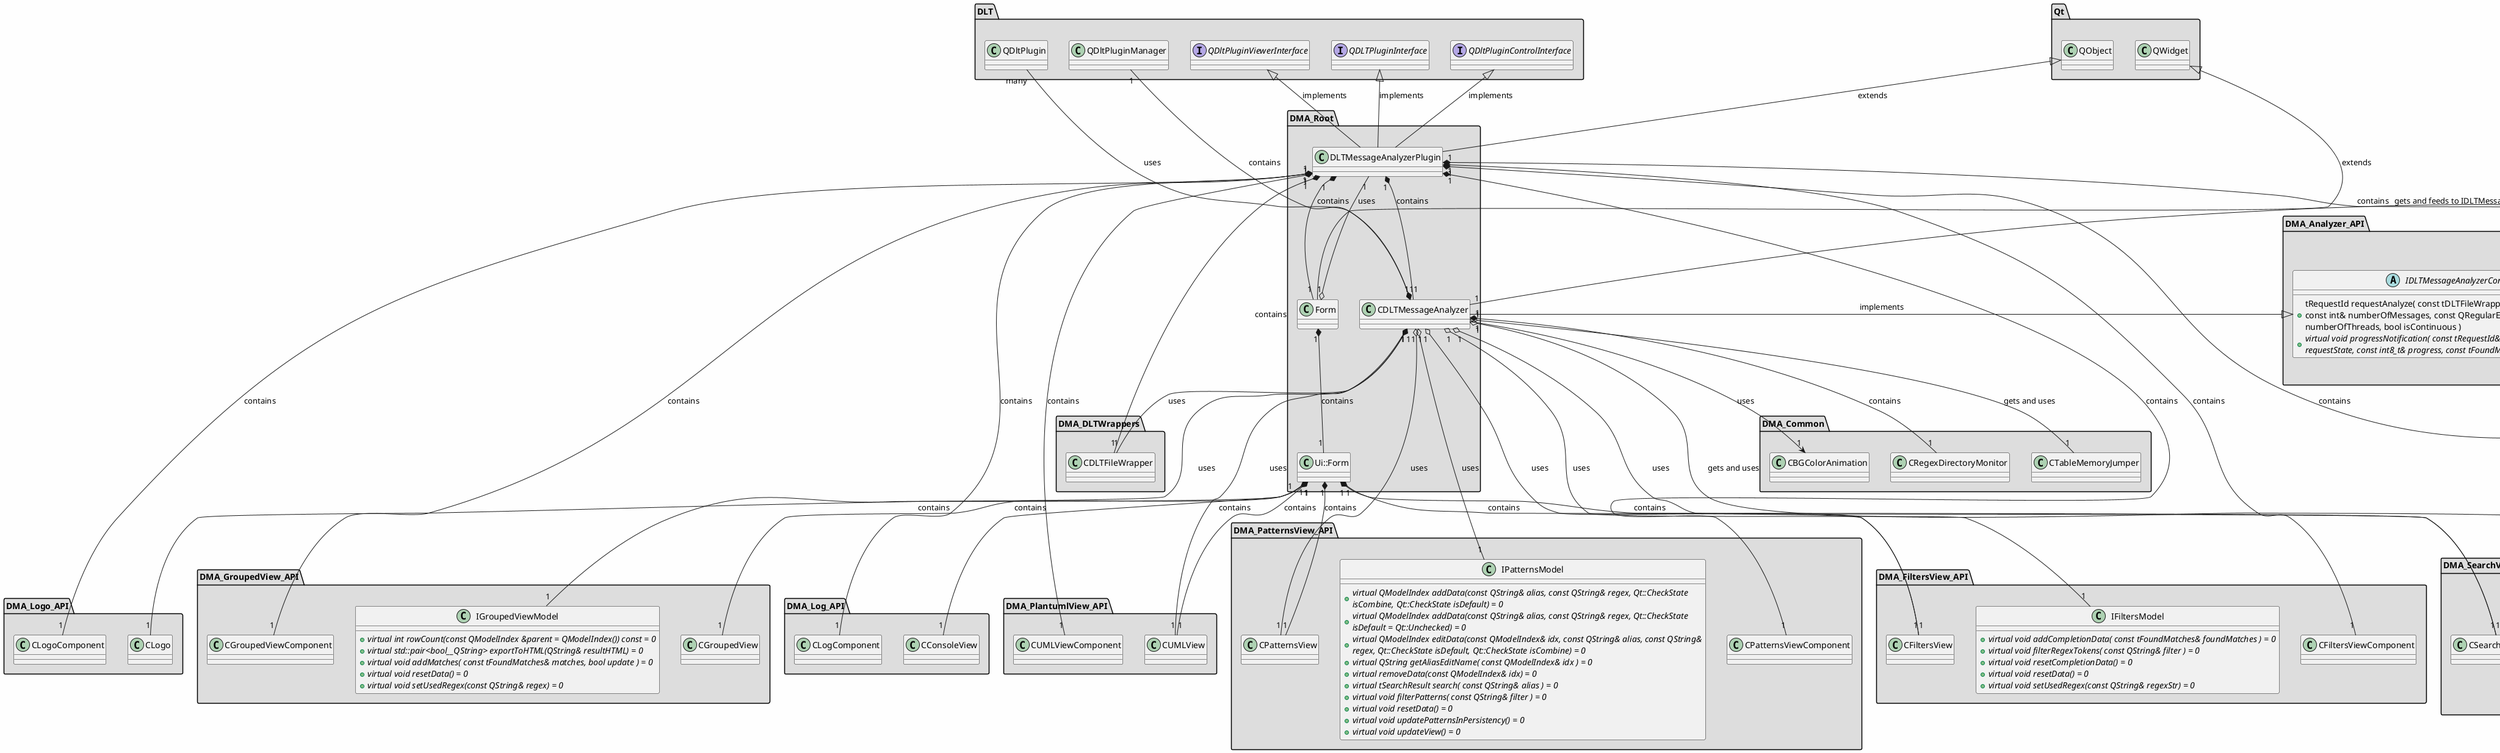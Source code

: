 
@startuml

skinparam backgroundColor #FEFEFE
skinparam wrapWidth 600
package "DLT" #DDDDDD
{

interface "QDLTPluginInterface"
{
}

class "QDltPlugin"
{
}

interface "QDltPluginControlInterface"
{
}

class "QDltPluginManager"
{
}

interface "QDltPluginViewerInterface"
{
}

}

package "DMA_Analyzer_API" #DDDDDD
{

class "CAnalyzerComponent"
{
}

abstract class "IDLTMessageAnalyzerController"
{
    + {abstract} virtual int getMaximumNumberOfThreads() const = 0
    + {abstract} virtual tRequestId requestAnalyze( const std::weak_ptr<IDLTMessageAnalyzerControllerConsumer>& pClient, const tDLTFileWrapperPtr& pFile, const int& fromMessage, const int& numberOfMessages, const QRegularExpression& regex, const int& numberOfThreads, const tRegexScriptingMetadata& regexScriptingMetadata, bool isContinuous) = 0
    + {abstract} virtual void cancelRequest( const std::weak_ptr<IDLTMessageAnalyzerControllerConsumer>& pClient, const tRequestId& requestId ) = 0
}

abstract class "IDLTMessageAnalyzerControllerConsumer"
{
    + tRequestId requestAnalyze( const tDLTFileWrapperPtr& pFile, const int& fromMessage, const int& numberOfMessages, const QRegularExpression& regex, const int& numberOfThreads, bool isContinuous )
    + {abstract} virtual void progressNotification( const tRequestId& requestId, const eRequestState& requestState, const int8_t& progress, const tFoundMatchesPack& processedMatches) = 0
}

}

package "DMA_Common" #DDDDDD
{

class "CBGColorAnimation"
{
}

class "CRegexDirectoryMonitor"
{
}

class "CTableMemoryJumper"
{
}

}

package "DMA_DLTWrappers" #DDDDDD
{

class "CDLTFileWrapper"
{
}

}

package "DMA_FiltersView_API" #DDDDDD
{

class "CFiltersView"
{
}

class "CFiltersViewComponent"
{
}

class "IFiltersModel"
{
    + {abstract} virtual void addCompletionData( const tFoundMatches& foundMatches ) = 0
    + {abstract} virtual void filterRegexTokens( const QString& filter ) = 0
    + {abstract} virtual void resetCompletionData() = 0
    + {abstract} virtual void resetData() = 0
    + {abstract} virtual void setUsedRegex(const QString& regexStr) = 0
}

}

package "DMA_GroupedView_API" #DDDDDD
{

class "CGroupedView"
{
}

class "CGroupedViewComponent"
{
}

class "IGroupedViewModel"
{
    + {abstract} virtual int rowCount(const QModelIndex &parent = QModelIndex()) const = 0
    + {abstract} virtual std::pair<bool__QString> exportToHTML(QString& resultHTML) = 0
    + {abstract} virtual void addMatches( const tFoundMatches& matches, bool update ) = 0
    + {abstract} virtual void resetData() = 0
    + {abstract} virtual void setUsedRegex(const QString& regex) = 0
}

}

package "DMA_Log_API" #DDDDDD
{

class "CConsoleView"
{
}

class "CLogComponent"
{
}

}

package "DMA_Logo_API" #DDDDDD
{

class "CLogo"
{
}

class "CLogoComponent"
{
}

}

package "DMA_PatternsView_API" #DDDDDD
{

class "CPatternsView"
{
}

class "CPatternsViewComponent"
{
}

class "IPatternsModel"
{
    + {abstract} virtual QModelIndex addData(const QString& alias, const QString& regex, Qt::CheckState isCombine, Qt::CheckState isDefault) = 0
    + {abstract} virtual QModelIndex addData(const QString& alias, const QString& regex, Qt::CheckState isDefault = Qt::Unchecked) = 0
    + {abstract} virtual QModelIndex editData(const QModelIndex& idx, const QString& alias, const QString& regex, Qt::CheckState isDefault, Qt::CheckState isCombine) = 0
    + {abstract} virtual QString getAliasEditName( const QModelIndex& idx ) = 0
    + {abstract} virtual removeData(const QModelIndex& idx) = 0
    + {abstract} virtual tSearchResult search( const QString& alias ) = 0
    + {abstract} virtual void filterPatterns( const QString& filter ) = 0
    + {abstract} virtual void resetData() = 0
    + {abstract} virtual void updatePatternsInPersistency() = 0
    + {abstract} virtual void updateView() = 0
}

}

package "DMA_PlantumlView_API" #DDDDDD
{

class "CUMLView"
{
}

class "CUMLViewComponent"
{
}

}

package "DMA_Root" #DDDDDD
{

class "CDLTMessageAnalyzer"
{
}

class "DLTMessageAnalyzerPlugin"
{
}

class "Form"
{
}

class "Ui::Form"
{
}

}

package "DMA_SearchView_API" #DDDDDD
{

class "CSearchResultView"
{
}

class "CSearchViewComponent"
{
}

class "ISearchResultModel"
{
    + {abstract} virtual int getFileIdx( const QModelIndex& idx ) const = 0
    + {abstract} virtual std::pair<bool__tIntRange> addNextMessageIdxVec(const tFoundMatchesPack& foundMatchesPack) = 0
    + {abstract} virtual std::pair<int__QString > getUMLDiagramContent() const = 0
    + {abstract} virtual void resetData() = 0
    + {abstract} virtual void setFile(const tDLTFileWrapperPtr& pFile) = 0
    + {abstract} virtual void updateView(const int& fromRow = 0) = 0
}

}

package "Qt" #DDDDDD
{

class "QObject"
{
}

class "QWidget"
{
}

}

'====================Inheritance section====================
IDLTMessageAnalyzerControllerConsumer <|-- CDLTMessageAnalyzer : implements
QDLTPluginInterface <|-- DLTMessageAnalyzerPlugin : implements
QDltPluginControlInterface <|-- DLTMessageAnalyzerPlugin : implements
QDltPluginViewerInterface <|-- DLTMessageAnalyzerPlugin : implements
QObject <|-- DLTMessageAnalyzerPlugin : extends
QWidget <|-- Form : extends

'====================Dependencies section====================
CDLTMessageAnalyzer "1" --> "1" CBGColorAnimation : uses
CDLTMessageAnalyzer "1" o-- "1" CDLTFileWrapper : uses
CDLTMessageAnalyzer "1" o-- "1" CFiltersView : uses
CDLTMessageAnalyzer "1" o-- "1" CPatternsView : uses
CDLTMessageAnalyzer "1" *-- "1" CRegexDirectoryMonitor : contains
CDLTMessageAnalyzer "1" o-- "1" CSearchResultView : uses
CDLTMessageAnalyzer "1" o-- "1" CTableMemoryJumper : gets and uses
CDLTMessageAnalyzer "1" o-- "1" CUMLView : uses
CDLTMessageAnalyzer "1" --> "1" IDLTMessageAnalyzerController : gets and feeds to IDLTMessageAnalyzerControllerConsumer
CDLTMessageAnalyzer "1" o-- "1" IFiltersModel : uses
CDLTMessageAnalyzer "1" *-- "1" IGroupedViewModel : uses
CDLTMessageAnalyzer "1" o-- "1" IPatternsModel : uses
CDLTMessageAnalyzer "1" o-- "1" ISearchResultModel : gets and uses
CDLTMessageAnalyzer "1" o-- "many" QDltPlugin : uses
CDLTMessageAnalyzer "1" *-- "1" QDltPluginManager : contains
DLTMessageAnalyzerPlugin "1" *-- "1" CAnalyzerComponent : contains
DLTMessageAnalyzerPlugin "1" *-- "1" CDLTFileWrapper : contains
DLTMessageAnalyzerPlugin "1" *-- "1" CDLTMessageAnalyzer : contains
DLTMessageAnalyzerPlugin "1" *-- "1" CFiltersViewComponent : contains
DLTMessageAnalyzerPlugin "1" *-- "1" CGroupedViewComponent : contains
DLTMessageAnalyzerPlugin "1" *-- "1" CLogComponent : contains
DLTMessageAnalyzerPlugin "1" *-- "1" CLogoComponent : contains
DLTMessageAnalyzerPlugin "1" *-- "1" CPatternsViewComponent : contains
DLTMessageAnalyzerPlugin "1" *-- "1" CSearchViewComponent : contains
DLTMessageAnalyzerPlugin "1" *-- "1" CUMLViewComponent : contains
DLTMessageAnalyzerPlugin "1" *-- "1" Form : contains
Form "1" o-- "1" DLTMessageAnalyzerPlugin : uses
Form "1" *-- "1" Ui::Form : contains
Ui::Form "1" *-- "1" CConsoleView : contains
Ui::Form "1" *-- "1" CFiltersView : contains
Ui::Form "1" *-- "1" CGroupedView : contains
Ui::Form "1" *-- "1" CLogo : contains
Ui::Form "1" *-- "1" CPatternsView : contains
Ui::Form "1" *-- "1" CSearchResultView : contains
Ui::Form "1" *-- "1" CUMLView : contains

@enduml